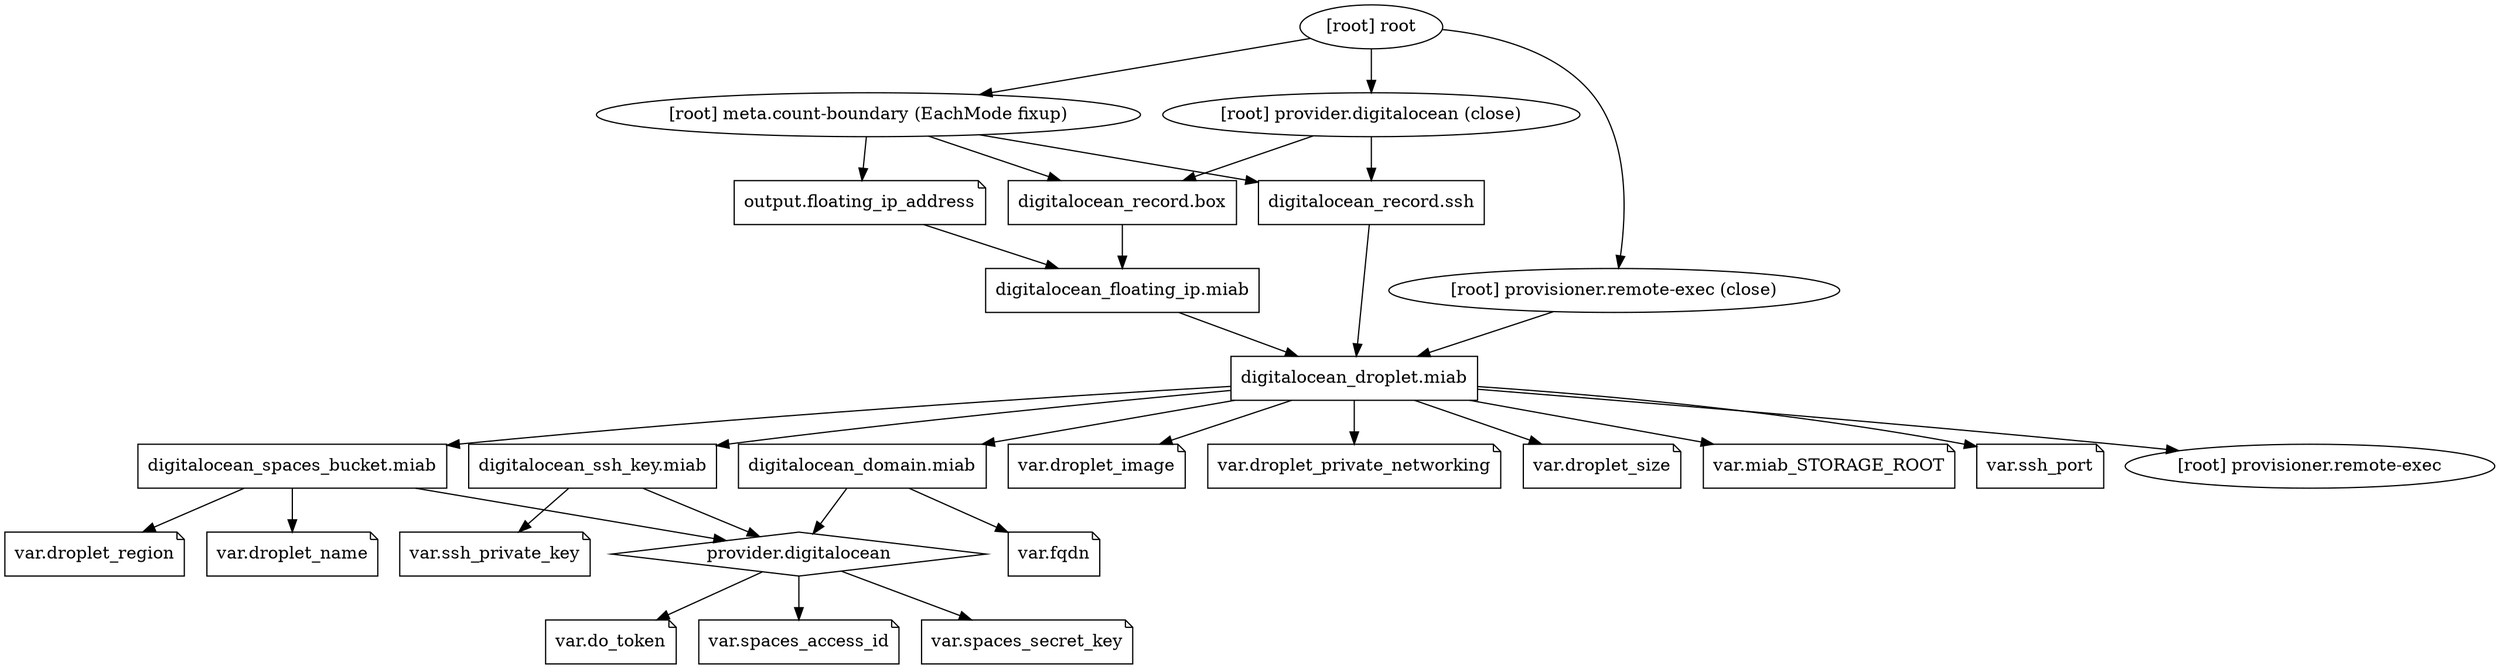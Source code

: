 digraph {
	compound = "true"
	newrank = "true"
	subgraph "root" {
		"[root] digitalocean_domain.miab" [label = "digitalocean_domain.miab", shape = "box"]
		"[root] digitalocean_droplet.miab" [label = "digitalocean_droplet.miab", shape = "box"]
		"[root] digitalocean_floating_ip.miab" [label = "digitalocean_floating_ip.miab", shape = "box"]
		"[root] digitalocean_record.box" [label = "digitalocean_record.box", shape = "box"]
		"[root] digitalocean_record.ssh" [label = "digitalocean_record.ssh", shape = "box"]
		"[root] digitalocean_spaces_bucket.miab" [label = "digitalocean_spaces_bucket.miab", shape = "box"]
		"[root] digitalocean_ssh_key.miab" [label = "digitalocean_ssh_key.miab", shape = "box"]
		"[root] output.floating_ip_address" [label = "output.floating_ip_address", shape = "note"]
		"[root] provider.digitalocean" [label = "provider.digitalocean", shape = "diamond"]
		"[root] var.do_token" [label = "var.do_token", shape = "note"]
		"[root] var.droplet_image" [label = "var.droplet_image", shape = "note"]
		"[root] var.droplet_name" [label = "var.droplet_name", shape = "note"]
		"[root] var.droplet_private_networking" [label = "var.droplet_private_networking", shape = "note"]
		"[root] var.droplet_region" [label = "var.droplet_region", shape = "note"]
		"[root] var.droplet_size" [label = "var.droplet_size", shape = "note"]
		"[root] var.fqdn" [label = "var.fqdn", shape = "note"]
		"[root] var.miab_STORAGE_ROOT" [label = "var.miab_STORAGE_ROOT", shape = "note"]
		"[root] var.spaces_access_id" [label = "var.spaces_access_id", shape = "note"]
		"[root] var.spaces_secret_key" [label = "var.spaces_secret_key", shape = "note"]
		"[root] var.ssh_port" [label = "var.ssh_port", shape = "note"]
		"[root] var.ssh_private_key" [label = "var.ssh_private_key", shape = "note"]
		"[root] digitalocean_domain.miab" -> "[root] provider.digitalocean"
		"[root] digitalocean_domain.miab" -> "[root] var.fqdn"
		"[root] digitalocean_droplet.miab" -> "[root] digitalocean_domain.miab"
		"[root] digitalocean_droplet.miab" -> "[root] digitalocean_spaces_bucket.miab"
		"[root] digitalocean_droplet.miab" -> "[root] digitalocean_ssh_key.miab"
		"[root] digitalocean_droplet.miab" -> "[root] provisioner.remote-exec"
		"[root] digitalocean_droplet.miab" -> "[root] var.droplet_image"
		"[root] digitalocean_droplet.miab" -> "[root] var.droplet_private_networking"
		"[root] digitalocean_droplet.miab" -> "[root] var.droplet_size"
		"[root] digitalocean_droplet.miab" -> "[root] var.miab_STORAGE_ROOT"
		"[root] digitalocean_droplet.miab" -> "[root] var.ssh_port"
		"[root] digitalocean_floating_ip.miab" -> "[root] digitalocean_droplet.miab"
		"[root] digitalocean_record.box" -> "[root] digitalocean_floating_ip.miab"
		"[root] digitalocean_record.ssh" -> "[root] digitalocean_droplet.miab"
		"[root] digitalocean_spaces_bucket.miab" -> "[root] provider.digitalocean"
		"[root] digitalocean_spaces_bucket.miab" -> "[root] var.droplet_name"
		"[root] digitalocean_spaces_bucket.miab" -> "[root] var.droplet_region"
		"[root] digitalocean_ssh_key.miab" -> "[root] provider.digitalocean"
		"[root] digitalocean_ssh_key.miab" -> "[root] var.ssh_private_key"
		"[root] meta.count-boundary (EachMode fixup)" -> "[root] digitalocean_record.box"
		"[root] meta.count-boundary (EachMode fixup)" -> "[root] digitalocean_record.ssh"
		"[root] meta.count-boundary (EachMode fixup)" -> "[root] output.floating_ip_address"
		"[root] output.floating_ip_address" -> "[root] digitalocean_floating_ip.miab"
		"[root] provider.digitalocean (close)" -> "[root] digitalocean_record.box"
		"[root] provider.digitalocean (close)" -> "[root] digitalocean_record.ssh"
		"[root] provider.digitalocean" -> "[root] var.do_token"
		"[root] provider.digitalocean" -> "[root] var.spaces_access_id"
		"[root] provider.digitalocean" -> "[root] var.spaces_secret_key"
		"[root] provisioner.remote-exec (close)" -> "[root] digitalocean_droplet.miab"
		"[root] root" -> "[root] meta.count-boundary (EachMode fixup)"
		"[root] root" -> "[root] provider.digitalocean (close)"
		"[root] root" -> "[root] provisioner.remote-exec (close)"
	}
}

